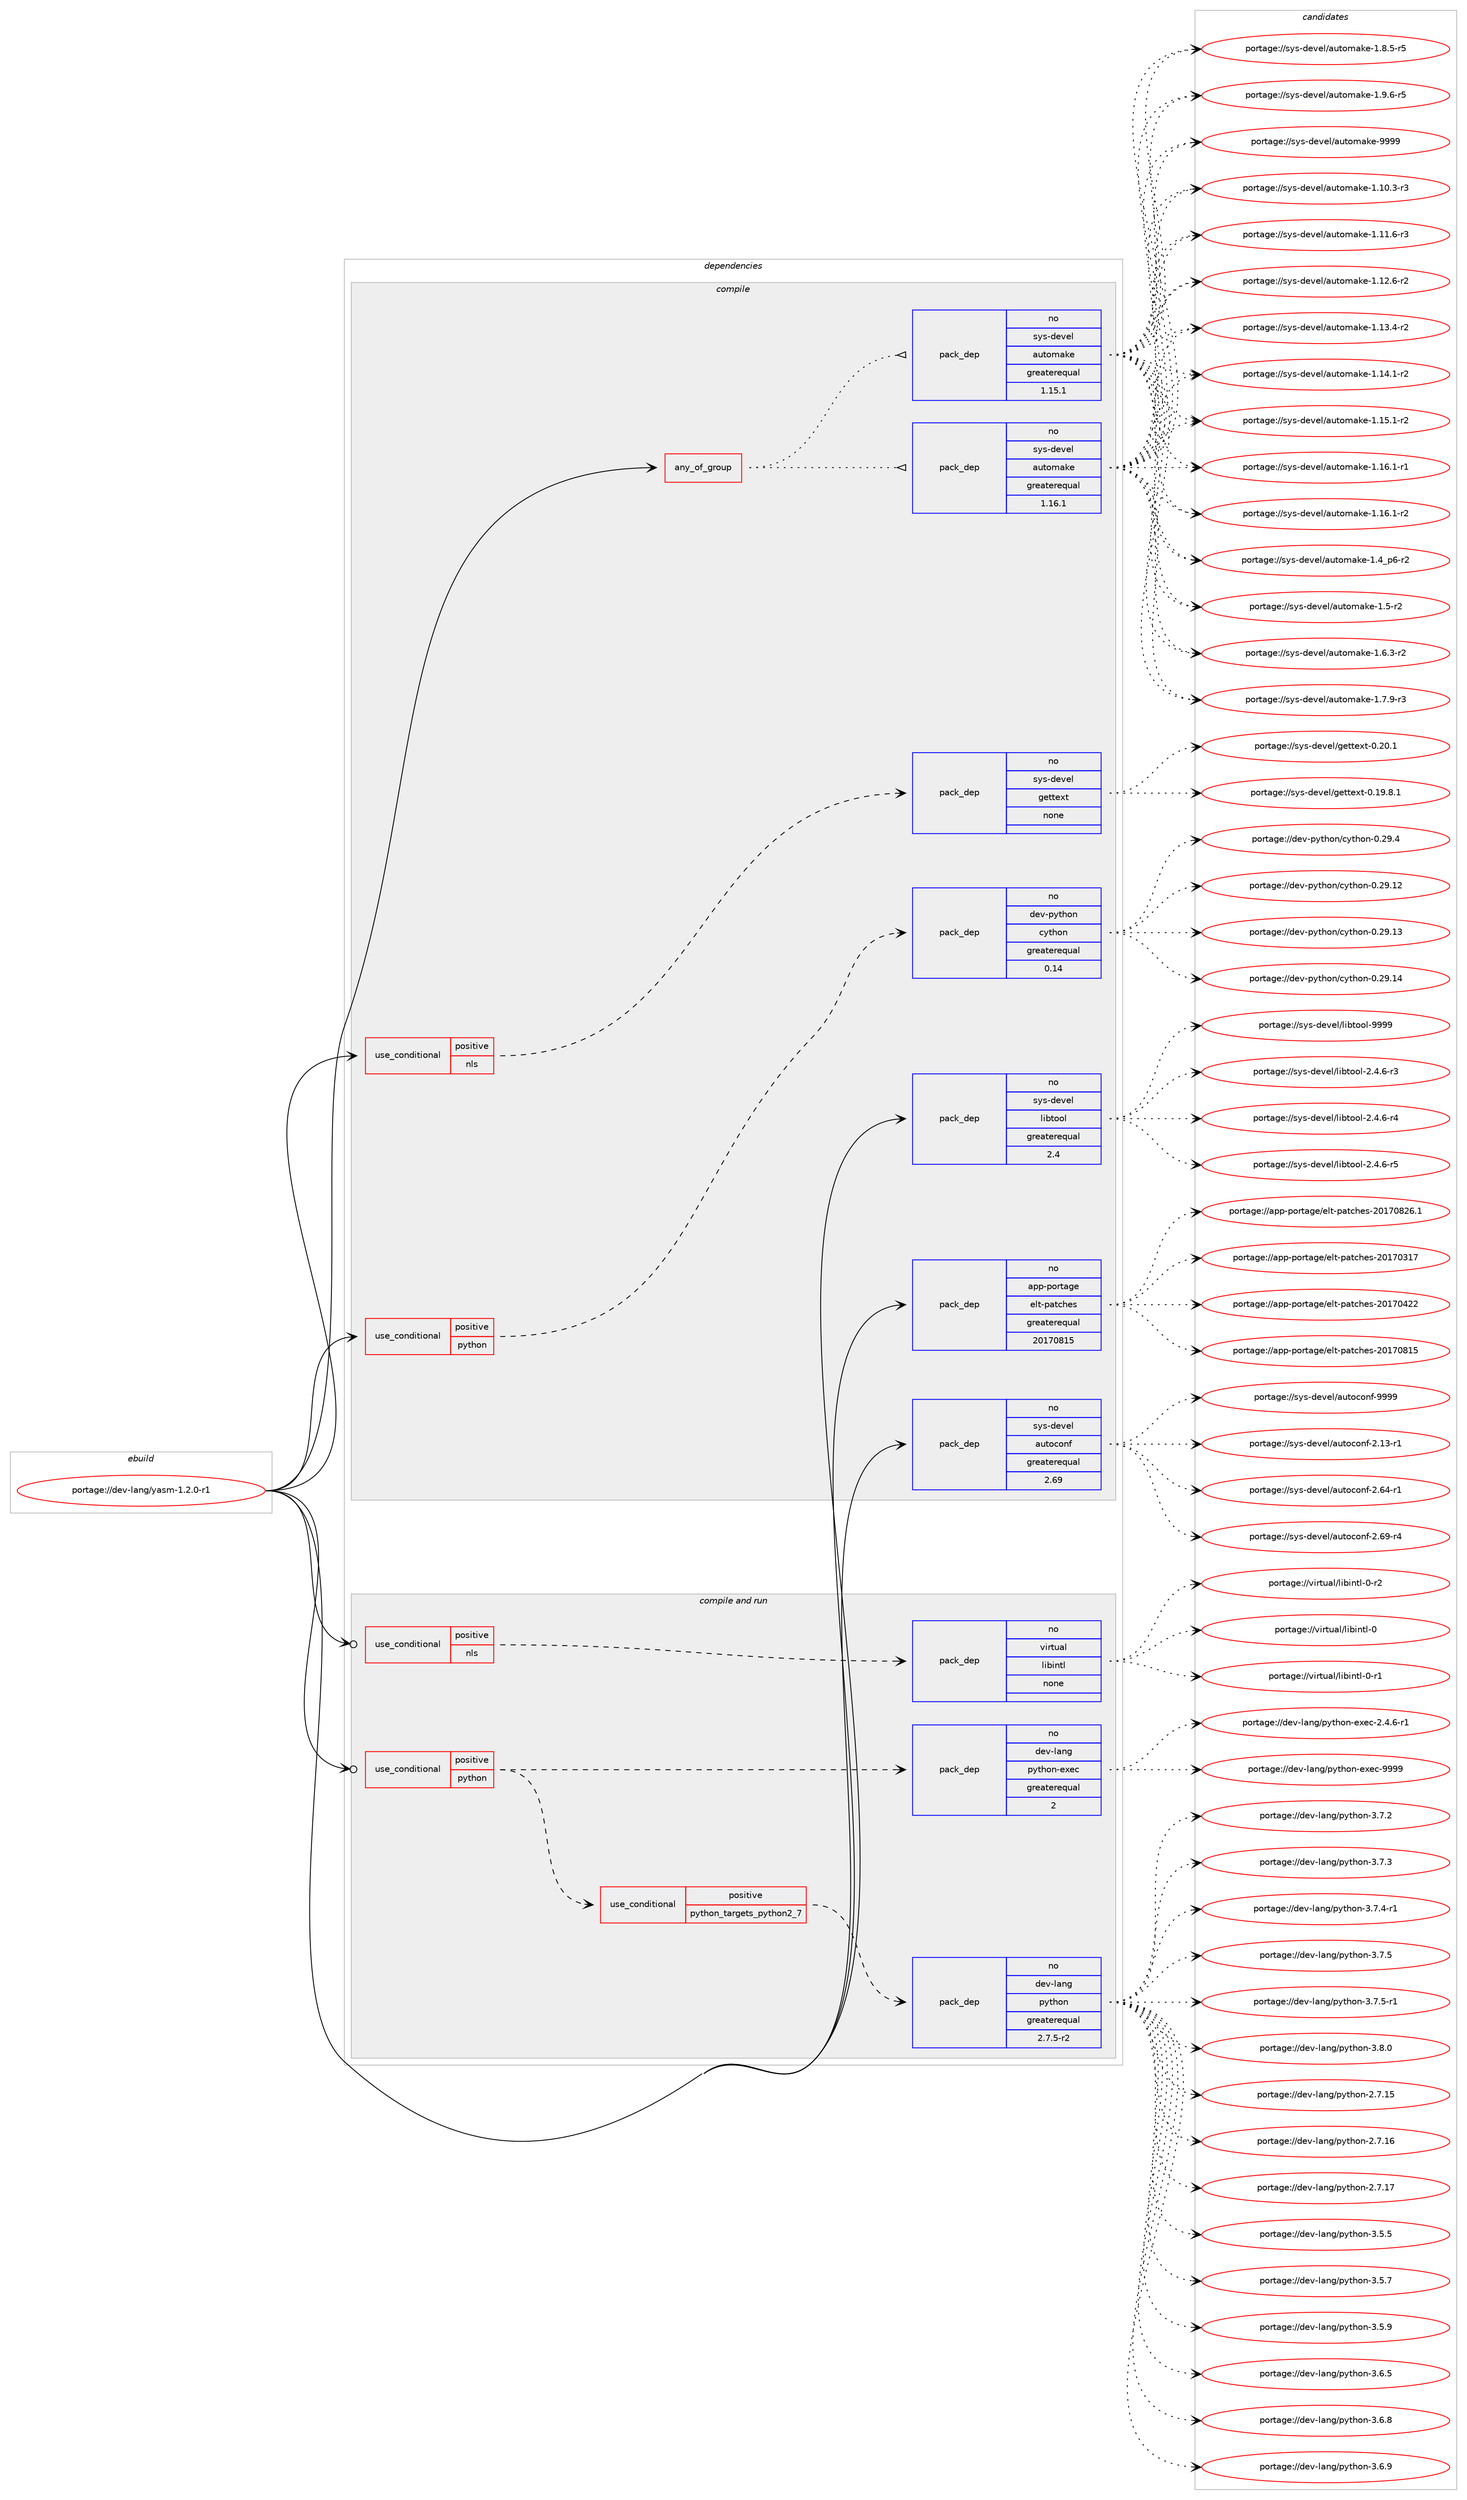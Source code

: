digraph prolog {

# *************
# Graph options
# *************

newrank=true;
concentrate=true;
compound=true;
graph [rankdir=LR,fontname=Helvetica,fontsize=10,ranksep=1.5];#, ranksep=2.5, nodesep=0.2];
edge  [arrowhead=vee];
node  [fontname=Helvetica,fontsize=10];

# **********
# The ebuild
# **********

subgraph cluster_leftcol {
color=gray;
rank=same;
label=<<i>ebuild</i>>;
id [label="portage://dev-lang/yasm-1.2.0-r1", color=red, width=4, href="../dev-lang/yasm-1.2.0-r1.svg"];
}

# ****************
# The dependencies
# ****************

subgraph cluster_midcol {
color=gray;
label=<<i>dependencies</i>>;
subgraph cluster_compile {
fillcolor="#eeeeee";
style=filled;
label=<<i>compile</i>>;
subgraph any2825 {
dependency97352 [label=<<TABLE BORDER="0" CELLBORDER="1" CELLSPACING="0" CELLPADDING="4"><TR><TD CELLPADDING="10">any_of_group</TD></TR></TABLE>>, shape=none, color=red];subgraph pack74193 {
dependency97353 [label=<<TABLE BORDER="0" CELLBORDER="1" CELLSPACING="0" CELLPADDING="4" WIDTH="220"><TR><TD ROWSPAN="6" CELLPADDING="30">pack_dep</TD></TR><TR><TD WIDTH="110">no</TD></TR><TR><TD>sys-devel</TD></TR><TR><TD>automake</TD></TR><TR><TD>greaterequal</TD></TR><TR><TD>1.16.1</TD></TR></TABLE>>, shape=none, color=blue];
}
dependency97352:e -> dependency97353:w [weight=20,style="dotted",arrowhead="oinv"];
subgraph pack74194 {
dependency97354 [label=<<TABLE BORDER="0" CELLBORDER="1" CELLSPACING="0" CELLPADDING="4" WIDTH="220"><TR><TD ROWSPAN="6" CELLPADDING="30">pack_dep</TD></TR><TR><TD WIDTH="110">no</TD></TR><TR><TD>sys-devel</TD></TR><TR><TD>automake</TD></TR><TR><TD>greaterequal</TD></TR><TR><TD>1.15.1</TD></TR></TABLE>>, shape=none, color=blue];
}
dependency97352:e -> dependency97354:w [weight=20,style="dotted",arrowhead="oinv"];
}
id:e -> dependency97352:w [weight=20,style="solid",arrowhead="vee"];
subgraph cond20277 {
dependency97355 [label=<<TABLE BORDER="0" CELLBORDER="1" CELLSPACING="0" CELLPADDING="4"><TR><TD ROWSPAN="3" CELLPADDING="10">use_conditional</TD></TR><TR><TD>positive</TD></TR><TR><TD>nls</TD></TR></TABLE>>, shape=none, color=red];
subgraph pack74195 {
dependency97356 [label=<<TABLE BORDER="0" CELLBORDER="1" CELLSPACING="0" CELLPADDING="4" WIDTH="220"><TR><TD ROWSPAN="6" CELLPADDING="30">pack_dep</TD></TR><TR><TD WIDTH="110">no</TD></TR><TR><TD>sys-devel</TD></TR><TR><TD>gettext</TD></TR><TR><TD>none</TD></TR><TR><TD></TD></TR></TABLE>>, shape=none, color=blue];
}
dependency97355:e -> dependency97356:w [weight=20,style="dashed",arrowhead="vee"];
}
id:e -> dependency97355:w [weight=20,style="solid",arrowhead="vee"];
subgraph cond20278 {
dependency97357 [label=<<TABLE BORDER="0" CELLBORDER="1" CELLSPACING="0" CELLPADDING="4"><TR><TD ROWSPAN="3" CELLPADDING="10">use_conditional</TD></TR><TR><TD>positive</TD></TR><TR><TD>python</TD></TR></TABLE>>, shape=none, color=red];
subgraph pack74196 {
dependency97358 [label=<<TABLE BORDER="0" CELLBORDER="1" CELLSPACING="0" CELLPADDING="4" WIDTH="220"><TR><TD ROWSPAN="6" CELLPADDING="30">pack_dep</TD></TR><TR><TD WIDTH="110">no</TD></TR><TR><TD>dev-python</TD></TR><TR><TD>cython</TD></TR><TR><TD>greaterequal</TD></TR><TR><TD>0.14</TD></TR></TABLE>>, shape=none, color=blue];
}
dependency97357:e -> dependency97358:w [weight=20,style="dashed",arrowhead="vee"];
}
id:e -> dependency97357:w [weight=20,style="solid",arrowhead="vee"];
subgraph pack74197 {
dependency97359 [label=<<TABLE BORDER="0" CELLBORDER="1" CELLSPACING="0" CELLPADDING="4" WIDTH="220"><TR><TD ROWSPAN="6" CELLPADDING="30">pack_dep</TD></TR><TR><TD WIDTH="110">no</TD></TR><TR><TD>app-portage</TD></TR><TR><TD>elt-patches</TD></TR><TR><TD>greaterequal</TD></TR><TR><TD>20170815</TD></TR></TABLE>>, shape=none, color=blue];
}
id:e -> dependency97359:w [weight=20,style="solid",arrowhead="vee"];
subgraph pack74198 {
dependency97360 [label=<<TABLE BORDER="0" CELLBORDER="1" CELLSPACING="0" CELLPADDING="4" WIDTH="220"><TR><TD ROWSPAN="6" CELLPADDING="30">pack_dep</TD></TR><TR><TD WIDTH="110">no</TD></TR><TR><TD>sys-devel</TD></TR><TR><TD>autoconf</TD></TR><TR><TD>greaterequal</TD></TR><TR><TD>2.69</TD></TR></TABLE>>, shape=none, color=blue];
}
id:e -> dependency97360:w [weight=20,style="solid",arrowhead="vee"];
subgraph pack74199 {
dependency97361 [label=<<TABLE BORDER="0" CELLBORDER="1" CELLSPACING="0" CELLPADDING="4" WIDTH="220"><TR><TD ROWSPAN="6" CELLPADDING="30">pack_dep</TD></TR><TR><TD WIDTH="110">no</TD></TR><TR><TD>sys-devel</TD></TR><TR><TD>libtool</TD></TR><TR><TD>greaterequal</TD></TR><TR><TD>2.4</TD></TR></TABLE>>, shape=none, color=blue];
}
id:e -> dependency97361:w [weight=20,style="solid",arrowhead="vee"];
}
subgraph cluster_compileandrun {
fillcolor="#eeeeee";
style=filled;
label=<<i>compile and run</i>>;
subgraph cond20279 {
dependency97362 [label=<<TABLE BORDER="0" CELLBORDER="1" CELLSPACING="0" CELLPADDING="4"><TR><TD ROWSPAN="3" CELLPADDING="10">use_conditional</TD></TR><TR><TD>positive</TD></TR><TR><TD>nls</TD></TR></TABLE>>, shape=none, color=red];
subgraph pack74200 {
dependency97363 [label=<<TABLE BORDER="0" CELLBORDER="1" CELLSPACING="0" CELLPADDING="4" WIDTH="220"><TR><TD ROWSPAN="6" CELLPADDING="30">pack_dep</TD></TR><TR><TD WIDTH="110">no</TD></TR><TR><TD>virtual</TD></TR><TR><TD>libintl</TD></TR><TR><TD>none</TD></TR><TR><TD></TD></TR></TABLE>>, shape=none, color=blue];
}
dependency97362:e -> dependency97363:w [weight=20,style="dashed",arrowhead="vee"];
}
id:e -> dependency97362:w [weight=20,style="solid",arrowhead="odotvee"];
subgraph cond20280 {
dependency97364 [label=<<TABLE BORDER="0" CELLBORDER="1" CELLSPACING="0" CELLPADDING="4"><TR><TD ROWSPAN="3" CELLPADDING="10">use_conditional</TD></TR><TR><TD>positive</TD></TR><TR><TD>python</TD></TR></TABLE>>, shape=none, color=red];
subgraph cond20281 {
dependency97365 [label=<<TABLE BORDER="0" CELLBORDER="1" CELLSPACING="0" CELLPADDING="4"><TR><TD ROWSPAN="3" CELLPADDING="10">use_conditional</TD></TR><TR><TD>positive</TD></TR><TR><TD>python_targets_python2_7</TD></TR></TABLE>>, shape=none, color=red];
subgraph pack74201 {
dependency97366 [label=<<TABLE BORDER="0" CELLBORDER="1" CELLSPACING="0" CELLPADDING="4" WIDTH="220"><TR><TD ROWSPAN="6" CELLPADDING="30">pack_dep</TD></TR><TR><TD WIDTH="110">no</TD></TR><TR><TD>dev-lang</TD></TR><TR><TD>python</TD></TR><TR><TD>greaterequal</TD></TR><TR><TD>2.7.5-r2</TD></TR></TABLE>>, shape=none, color=blue];
}
dependency97365:e -> dependency97366:w [weight=20,style="dashed",arrowhead="vee"];
}
dependency97364:e -> dependency97365:w [weight=20,style="dashed",arrowhead="vee"];
subgraph pack74202 {
dependency97367 [label=<<TABLE BORDER="0" CELLBORDER="1" CELLSPACING="0" CELLPADDING="4" WIDTH="220"><TR><TD ROWSPAN="6" CELLPADDING="30">pack_dep</TD></TR><TR><TD WIDTH="110">no</TD></TR><TR><TD>dev-lang</TD></TR><TR><TD>python-exec</TD></TR><TR><TD>greaterequal</TD></TR><TR><TD>2</TD></TR></TABLE>>, shape=none, color=blue];
}
dependency97364:e -> dependency97367:w [weight=20,style="dashed",arrowhead="vee"];
}
id:e -> dependency97364:w [weight=20,style="solid",arrowhead="odotvee"];
}
subgraph cluster_run {
fillcolor="#eeeeee";
style=filled;
label=<<i>run</i>>;
}
}

# **************
# The candidates
# **************

subgraph cluster_choices {
rank=same;
color=gray;
label=<<i>candidates</i>>;

subgraph choice74193 {
color=black;
nodesep=1;
choiceportage11512111545100101118101108479711711611110997107101454946494846514511451 [label="portage://sys-devel/automake-1.10.3-r3", color=red, width=4,href="../sys-devel/automake-1.10.3-r3.svg"];
choiceportage11512111545100101118101108479711711611110997107101454946494946544511451 [label="portage://sys-devel/automake-1.11.6-r3", color=red, width=4,href="../sys-devel/automake-1.11.6-r3.svg"];
choiceportage11512111545100101118101108479711711611110997107101454946495046544511450 [label="portage://sys-devel/automake-1.12.6-r2", color=red, width=4,href="../sys-devel/automake-1.12.6-r2.svg"];
choiceportage11512111545100101118101108479711711611110997107101454946495146524511450 [label="portage://sys-devel/automake-1.13.4-r2", color=red, width=4,href="../sys-devel/automake-1.13.4-r2.svg"];
choiceportage11512111545100101118101108479711711611110997107101454946495246494511450 [label="portage://sys-devel/automake-1.14.1-r2", color=red, width=4,href="../sys-devel/automake-1.14.1-r2.svg"];
choiceportage11512111545100101118101108479711711611110997107101454946495346494511450 [label="portage://sys-devel/automake-1.15.1-r2", color=red, width=4,href="../sys-devel/automake-1.15.1-r2.svg"];
choiceportage11512111545100101118101108479711711611110997107101454946495446494511449 [label="portage://sys-devel/automake-1.16.1-r1", color=red, width=4,href="../sys-devel/automake-1.16.1-r1.svg"];
choiceportage11512111545100101118101108479711711611110997107101454946495446494511450 [label="portage://sys-devel/automake-1.16.1-r2", color=red, width=4,href="../sys-devel/automake-1.16.1-r2.svg"];
choiceportage115121115451001011181011084797117116111109971071014549465295112544511450 [label="portage://sys-devel/automake-1.4_p6-r2", color=red, width=4,href="../sys-devel/automake-1.4_p6-r2.svg"];
choiceportage11512111545100101118101108479711711611110997107101454946534511450 [label="portage://sys-devel/automake-1.5-r2", color=red, width=4,href="../sys-devel/automake-1.5-r2.svg"];
choiceportage115121115451001011181011084797117116111109971071014549465446514511450 [label="portage://sys-devel/automake-1.6.3-r2", color=red, width=4,href="../sys-devel/automake-1.6.3-r2.svg"];
choiceportage115121115451001011181011084797117116111109971071014549465546574511451 [label="portage://sys-devel/automake-1.7.9-r3", color=red, width=4,href="../sys-devel/automake-1.7.9-r3.svg"];
choiceportage115121115451001011181011084797117116111109971071014549465646534511453 [label="portage://sys-devel/automake-1.8.5-r5", color=red, width=4,href="../sys-devel/automake-1.8.5-r5.svg"];
choiceportage115121115451001011181011084797117116111109971071014549465746544511453 [label="portage://sys-devel/automake-1.9.6-r5", color=red, width=4,href="../sys-devel/automake-1.9.6-r5.svg"];
choiceportage115121115451001011181011084797117116111109971071014557575757 [label="portage://sys-devel/automake-9999", color=red, width=4,href="../sys-devel/automake-9999.svg"];
dependency97353:e -> choiceportage11512111545100101118101108479711711611110997107101454946494846514511451:w [style=dotted,weight="100"];
dependency97353:e -> choiceportage11512111545100101118101108479711711611110997107101454946494946544511451:w [style=dotted,weight="100"];
dependency97353:e -> choiceportage11512111545100101118101108479711711611110997107101454946495046544511450:w [style=dotted,weight="100"];
dependency97353:e -> choiceportage11512111545100101118101108479711711611110997107101454946495146524511450:w [style=dotted,weight="100"];
dependency97353:e -> choiceportage11512111545100101118101108479711711611110997107101454946495246494511450:w [style=dotted,weight="100"];
dependency97353:e -> choiceportage11512111545100101118101108479711711611110997107101454946495346494511450:w [style=dotted,weight="100"];
dependency97353:e -> choiceportage11512111545100101118101108479711711611110997107101454946495446494511449:w [style=dotted,weight="100"];
dependency97353:e -> choiceportage11512111545100101118101108479711711611110997107101454946495446494511450:w [style=dotted,weight="100"];
dependency97353:e -> choiceportage115121115451001011181011084797117116111109971071014549465295112544511450:w [style=dotted,weight="100"];
dependency97353:e -> choiceportage11512111545100101118101108479711711611110997107101454946534511450:w [style=dotted,weight="100"];
dependency97353:e -> choiceportage115121115451001011181011084797117116111109971071014549465446514511450:w [style=dotted,weight="100"];
dependency97353:e -> choiceportage115121115451001011181011084797117116111109971071014549465546574511451:w [style=dotted,weight="100"];
dependency97353:e -> choiceportage115121115451001011181011084797117116111109971071014549465646534511453:w [style=dotted,weight="100"];
dependency97353:e -> choiceportage115121115451001011181011084797117116111109971071014549465746544511453:w [style=dotted,weight="100"];
dependency97353:e -> choiceportage115121115451001011181011084797117116111109971071014557575757:w [style=dotted,weight="100"];
}
subgraph choice74194 {
color=black;
nodesep=1;
choiceportage11512111545100101118101108479711711611110997107101454946494846514511451 [label="portage://sys-devel/automake-1.10.3-r3", color=red, width=4,href="../sys-devel/automake-1.10.3-r3.svg"];
choiceportage11512111545100101118101108479711711611110997107101454946494946544511451 [label="portage://sys-devel/automake-1.11.6-r3", color=red, width=4,href="../sys-devel/automake-1.11.6-r3.svg"];
choiceportage11512111545100101118101108479711711611110997107101454946495046544511450 [label="portage://sys-devel/automake-1.12.6-r2", color=red, width=4,href="../sys-devel/automake-1.12.6-r2.svg"];
choiceportage11512111545100101118101108479711711611110997107101454946495146524511450 [label="portage://sys-devel/automake-1.13.4-r2", color=red, width=4,href="../sys-devel/automake-1.13.4-r2.svg"];
choiceportage11512111545100101118101108479711711611110997107101454946495246494511450 [label="portage://sys-devel/automake-1.14.1-r2", color=red, width=4,href="../sys-devel/automake-1.14.1-r2.svg"];
choiceportage11512111545100101118101108479711711611110997107101454946495346494511450 [label="portage://sys-devel/automake-1.15.1-r2", color=red, width=4,href="../sys-devel/automake-1.15.1-r2.svg"];
choiceportage11512111545100101118101108479711711611110997107101454946495446494511449 [label="portage://sys-devel/automake-1.16.1-r1", color=red, width=4,href="../sys-devel/automake-1.16.1-r1.svg"];
choiceportage11512111545100101118101108479711711611110997107101454946495446494511450 [label="portage://sys-devel/automake-1.16.1-r2", color=red, width=4,href="../sys-devel/automake-1.16.1-r2.svg"];
choiceportage115121115451001011181011084797117116111109971071014549465295112544511450 [label="portage://sys-devel/automake-1.4_p6-r2", color=red, width=4,href="../sys-devel/automake-1.4_p6-r2.svg"];
choiceportage11512111545100101118101108479711711611110997107101454946534511450 [label="portage://sys-devel/automake-1.5-r2", color=red, width=4,href="../sys-devel/automake-1.5-r2.svg"];
choiceportage115121115451001011181011084797117116111109971071014549465446514511450 [label="portage://sys-devel/automake-1.6.3-r2", color=red, width=4,href="../sys-devel/automake-1.6.3-r2.svg"];
choiceportage115121115451001011181011084797117116111109971071014549465546574511451 [label="portage://sys-devel/automake-1.7.9-r3", color=red, width=4,href="../sys-devel/automake-1.7.9-r3.svg"];
choiceportage115121115451001011181011084797117116111109971071014549465646534511453 [label="portage://sys-devel/automake-1.8.5-r5", color=red, width=4,href="../sys-devel/automake-1.8.5-r5.svg"];
choiceportage115121115451001011181011084797117116111109971071014549465746544511453 [label="portage://sys-devel/automake-1.9.6-r5", color=red, width=4,href="../sys-devel/automake-1.9.6-r5.svg"];
choiceportage115121115451001011181011084797117116111109971071014557575757 [label="portage://sys-devel/automake-9999", color=red, width=4,href="../sys-devel/automake-9999.svg"];
dependency97354:e -> choiceportage11512111545100101118101108479711711611110997107101454946494846514511451:w [style=dotted,weight="100"];
dependency97354:e -> choiceportage11512111545100101118101108479711711611110997107101454946494946544511451:w [style=dotted,weight="100"];
dependency97354:e -> choiceportage11512111545100101118101108479711711611110997107101454946495046544511450:w [style=dotted,weight="100"];
dependency97354:e -> choiceportage11512111545100101118101108479711711611110997107101454946495146524511450:w [style=dotted,weight="100"];
dependency97354:e -> choiceportage11512111545100101118101108479711711611110997107101454946495246494511450:w [style=dotted,weight="100"];
dependency97354:e -> choiceportage11512111545100101118101108479711711611110997107101454946495346494511450:w [style=dotted,weight="100"];
dependency97354:e -> choiceportage11512111545100101118101108479711711611110997107101454946495446494511449:w [style=dotted,weight="100"];
dependency97354:e -> choiceportage11512111545100101118101108479711711611110997107101454946495446494511450:w [style=dotted,weight="100"];
dependency97354:e -> choiceportage115121115451001011181011084797117116111109971071014549465295112544511450:w [style=dotted,weight="100"];
dependency97354:e -> choiceportage11512111545100101118101108479711711611110997107101454946534511450:w [style=dotted,weight="100"];
dependency97354:e -> choiceportage115121115451001011181011084797117116111109971071014549465446514511450:w [style=dotted,weight="100"];
dependency97354:e -> choiceportage115121115451001011181011084797117116111109971071014549465546574511451:w [style=dotted,weight="100"];
dependency97354:e -> choiceportage115121115451001011181011084797117116111109971071014549465646534511453:w [style=dotted,weight="100"];
dependency97354:e -> choiceportage115121115451001011181011084797117116111109971071014549465746544511453:w [style=dotted,weight="100"];
dependency97354:e -> choiceportage115121115451001011181011084797117116111109971071014557575757:w [style=dotted,weight="100"];
}
subgraph choice74195 {
color=black;
nodesep=1;
choiceportage1151211154510010111810110847103101116116101120116454846495746564649 [label="portage://sys-devel/gettext-0.19.8.1", color=red, width=4,href="../sys-devel/gettext-0.19.8.1.svg"];
choiceportage115121115451001011181011084710310111611610112011645484650484649 [label="portage://sys-devel/gettext-0.20.1", color=red, width=4,href="../sys-devel/gettext-0.20.1.svg"];
dependency97356:e -> choiceportage1151211154510010111810110847103101116116101120116454846495746564649:w [style=dotted,weight="100"];
dependency97356:e -> choiceportage115121115451001011181011084710310111611610112011645484650484649:w [style=dotted,weight="100"];
}
subgraph choice74196 {
color=black;
nodesep=1;
choiceportage1001011184511212111610411111047991211161041111104548465057464950 [label="portage://dev-python/cython-0.29.12", color=red, width=4,href="../dev-python/cython-0.29.12.svg"];
choiceportage1001011184511212111610411111047991211161041111104548465057464951 [label="portage://dev-python/cython-0.29.13", color=red, width=4,href="../dev-python/cython-0.29.13.svg"];
choiceportage1001011184511212111610411111047991211161041111104548465057464952 [label="portage://dev-python/cython-0.29.14", color=red, width=4,href="../dev-python/cython-0.29.14.svg"];
choiceportage10010111845112121116104111110479912111610411111045484650574652 [label="portage://dev-python/cython-0.29.4", color=red, width=4,href="../dev-python/cython-0.29.4.svg"];
dependency97358:e -> choiceportage1001011184511212111610411111047991211161041111104548465057464950:w [style=dotted,weight="100"];
dependency97358:e -> choiceportage1001011184511212111610411111047991211161041111104548465057464951:w [style=dotted,weight="100"];
dependency97358:e -> choiceportage1001011184511212111610411111047991211161041111104548465057464952:w [style=dotted,weight="100"];
dependency97358:e -> choiceportage10010111845112121116104111110479912111610411111045484650574652:w [style=dotted,weight="100"];
}
subgraph choice74197 {
color=black;
nodesep=1;
choiceportage97112112451121111141169710310147101108116451129711699104101115455048495548514955 [label="portage://app-portage/elt-patches-20170317", color=red, width=4,href="../app-portage/elt-patches-20170317.svg"];
choiceportage97112112451121111141169710310147101108116451129711699104101115455048495548525050 [label="portage://app-portage/elt-patches-20170422", color=red, width=4,href="../app-portage/elt-patches-20170422.svg"];
choiceportage97112112451121111141169710310147101108116451129711699104101115455048495548564953 [label="portage://app-portage/elt-patches-20170815", color=red, width=4,href="../app-portage/elt-patches-20170815.svg"];
choiceportage971121124511211111411697103101471011081164511297116991041011154550484955485650544649 [label="portage://app-portage/elt-patches-20170826.1", color=red, width=4,href="../app-portage/elt-patches-20170826.1.svg"];
dependency97359:e -> choiceportage97112112451121111141169710310147101108116451129711699104101115455048495548514955:w [style=dotted,weight="100"];
dependency97359:e -> choiceportage97112112451121111141169710310147101108116451129711699104101115455048495548525050:w [style=dotted,weight="100"];
dependency97359:e -> choiceportage97112112451121111141169710310147101108116451129711699104101115455048495548564953:w [style=dotted,weight="100"];
dependency97359:e -> choiceportage971121124511211111411697103101471011081164511297116991041011154550484955485650544649:w [style=dotted,weight="100"];
}
subgraph choice74198 {
color=black;
nodesep=1;
choiceportage1151211154510010111810110847971171161119911111010245504649514511449 [label="portage://sys-devel/autoconf-2.13-r1", color=red, width=4,href="../sys-devel/autoconf-2.13-r1.svg"];
choiceportage1151211154510010111810110847971171161119911111010245504654524511449 [label="portage://sys-devel/autoconf-2.64-r1", color=red, width=4,href="../sys-devel/autoconf-2.64-r1.svg"];
choiceportage1151211154510010111810110847971171161119911111010245504654574511452 [label="portage://sys-devel/autoconf-2.69-r4", color=red, width=4,href="../sys-devel/autoconf-2.69-r4.svg"];
choiceportage115121115451001011181011084797117116111991111101024557575757 [label="portage://sys-devel/autoconf-9999", color=red, width=4,href="../sys-devel/autoconf-9999.svg"];
dependency97360:e -> choiceportage1151211154510010111810110847971171161119911111010245504649514511449:w [style=dotted,weight="100"];
dependency97360:e -> choiceportage1151211154510010111810110847971171161119911111010245504654524511449:w [style=dotted,weight="100"];
dependency97360:e -> choiceportage1151211154510010111810110847971171161119911111010245504654574511452:w [style=dotted,weight="100"];
dependency97360:e -> choiceportage115121115451001011181011084797117116111991111101024557575757:w [style=dotted,weight="100"];
}
subgraph choice74199 {
color=black;
nodesep=1;
choiceportage1151211154510010111810110847108105981161111111084550465246544511451 [label="portage://sys-devel/libtool-2.4.6-r3", color=red, width=4,href="../sys-devel/libtool-2.4.6-r3.svg"];
choiceportage1151211154510010111810110847108105981161111111084550465246544511452 [label="portage://sys-devel/libtool-2.4.6-r4", color=red, width=4,href="../sys-devel/libtool-2.4.6-r4.svg"];
choiceportage1151211154510010111810110847108105981161111111084550465246544511453 [label="portage://sys-devel/libtool-2.4.6-r5", color=red, width=4,href="../sys-devel/libtool-2.4.6-r5.svg"];
choiceportage1151211154510010111810110847108105981161111111084557575757 [label="portage://sys-devel/libtool-9999", color=red, width=4,href="../sys-devel/libtool-9999.svg"];
dependency97361:e -> choiceportage1151211154510010111810110847108105981161111111084550465246544511451:w [style=dotted,weight="100"];
dependency97361:e -> choiceportage1151211154510010111810110847108105981161111111084550465246544511452:w [style=dotted,weight="100"];
dependency97361:e -> choiceportage1151211154510010111810110847108105981161111111084550465246544511453:w [style=dotted,weight="100"];
dependency97361:e -> choiceportage1151211154510010111810110847108105981161111111084557575757:w [style=dotted,weight="100"];
}
subgraph choice74200 {
color=black;
nodesep=1;
choiceportage1181051141161179710847108105981051101161084548 [label="portage://virtual/libintl-0", color=red, width=4,href="../virtual/libintl-0.svg"];
choiceportage11810511411611797108471081059810511011610845484511449 [label="portage://virtual/libintl-0-r1", color=red, width=4,href="../virtual/libintl-0-r1.svg"];
choiceportage11810511411611797108471081059810511011610845484511450 [label="portage://virtual/libintl-0-r2", color=red, width=4,href="../virtual/libintl-0-r2.svg"];
dependency97363:e -> choiceportage1181051141161179710847108105981051101161084548:w [style=dotted,weight="100"];
dependency97363:e -> choiceportage11810511411611797108471081059810511011610845484511449:w [style=dotted,weight="100"];
dependency97363:e -> choiceportage11810511411611797108471081059810511011610845484511450:w [style=dotted,weight="100"];
}
subgraph choice74201 {
color=black;
nodesep=1;
choiceportage10010111845108971101034711212111610411111045504655464953 [label="portage://dev-lang/python-2.7.15", color=red, width=4,href="../dev-lang/python-2.7.15.svg"];
choiceportage10010111845108971101034711212111610411111045504655464954 [label="portage://dev-lang/python-2.7.16", color=red, width=4,href="../dev-lang/python-2.7.16.svg"];
choiceportage10010111845108971101034711212111610411111045504655464955 [label="portage://dev-lang/python-2.7.17", color=red, width=4,href="../dev-lang/python-2.7.17.svg"];
choiceportage100101118451089711010347112121116104111110455146534653 [label="portage://dev-lang/python-3.5.5", color=red, width=4,href="../dev-lang/python-3.5.5.svg"];
choiceportage100101118451089711010347112121116104111110455146534655 [label="portage://dev-lang/python-3.5.7", color=red, width=4,href="../dev-lang/python-3.5.7.svg"];
choiceportage100101118451089711010347112121116104111110455146534657 [label="portage://dev-lang/python-3.5.9", color=red, width=4,href="../dev-lang/python-3.5.9.svg"];
choiceportage100101118451089711010347112121116104111110455146544653 [label="portage://dev-lang/python-3.6.5", color=red, width=4,href="../dev-lang/python-3.6.5.svg"];
choiceportage100101118451089711010347112121116104111110455146544656 [label="portage://dev-lang/python-3.6.8", color=red, width=4,href="../dev-lang/python-3.6.8.svg"];
choiceportage100101118451089711010347112121116104111110455146544657 [label="portage://dev-lang/python-3.6.9", color=red, width=4,href="../dev-lang/python-3.6.9.svg"];
choiceportage100101118451089711010347112121116104111110455146554650 [label="portage://dev-lang/python-3.7.2", color=red, width=4,href="../dev-lang/python-3.7.2.svg"];
choiceportage100101118451089711010347112121116104111110455146554651 [label="portage://dev-lang/python-3.7.3", color=red, width=4,href="../dev-lang/python-3.7.3.svg"];
choiceportage1001011184510897110103471121211161041111104551465546524511449 [label="portage://dev-lang/python-3.7.4-r1", color=red, width=4,href="../dev-lang/python-3.7.4-r1.svg"];
choiceportage100101118451089711010347112121116104111110455146554653 [label="portage://dev-lang/python-3.7.5", color=red, width=4,href="../dev-lang/python-3.7.5.svg"];
choiceportage1001011184510897110103471121211161041111104551465546534511449 [label="portage://dev-lang/python-3.7.5-r1", color=red, width=4,href="../dev-lang/python-3.7.5-r1.svg"];
choiceportage100101118451089711010347112121116104111110455146564648 [label="portage://dev-lang/python-3.8.0", color=red, width=4,href="../dev-lang/python-3.8.0.svg"];
dependency97366:e -> choiceportage10010111845108971101034711212111610411111045504655464953:w [style=dotted,weight="100"];
dependency97366:e -> choiceportage10010111845108971101034711212111610411111045504655464954:w [style=dotted,weight="100"];
dependency97366:e -> choiceportage10010111845108971101034711212111610411111045504655464955:w [style=dotted,weight="100"];
dependency97366:e -> choiceportage100101118451089711010347112121116104111110455146534653:w [style=dotted,weight="100"];
dependency97366:e -> choiceportage100101118451089711010347112121116104111110455146534655:w [style=dotted,weight="100"];
dependency97366:e -> choiceportage100101118451089711010347112121116104111110455146534657:w [style=dotted,weight="100"];
dependency97366:e -> choiceportage100101118451089711010347112121116104111110455146544653:w [style=dotted,weight="100"];
dependency97366:e -> choiceportage100101118451089711010347112121116104111110455146544656:w [style=dotted,weight="100"];
dependency97366:e -> choiceportage100101118451089711010347112121116104111110455146544657:w [style=dotted,weight="100"];
dependency97366:e -> choiceportage100101118451089711010347112121116104111110455146554650:w [style=dotted,weight="100"];
dependency97366:e -> choiceportage100101118451089711010347112121116104111110455146554651:w [style=dotted,weight="100"];
dependency97366:e -> choiceportage1001011184510897110103471121211161041111104551465546524511449:w [style=dotted,weight="100"];
dependency97366:e -> choiceportage100101118451089711010347112121116104111110455146554653:w [style=dotted,weight="100"];
dependency97366:e -> choiceportage1001011184510897110103471121211161041111104551465546534511449:w [style=dotted,weight="100"];
dependency97366:e -> choiceportage100101118451089711010347112121116104111110455146564648:w [style=dotted,weight="100"];
}
subgraph choice74202 {
color=black;
nodesep=1;
choiceportage10010111845108971101034711212111610411111045101120101994550465246544511449 [label="portage://dev-lang/python-exec-2.4.6-r1", color=red, width=4,href="../dev-lang/python-exec-2.4.6-r1.svg"];
choiceportage10010111845108971101034711212111610411111045101120101994557575757 [label="portage://dev-lang/python-exec-9999", color=red, width=4,href="../dev-lang/python-exec-9999.svg"];
dependency97367:e -> choiceportage10010111845108971101034711212111610411111045101120101994550465246544511449:w [style=dotted,weight="100"];
dependency97367:e -> choiceportage10010111845108971101034711212111610411111045101120101994557575757:w [style=dotted,weight="100"];
}
}

}
